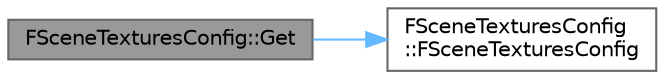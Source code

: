 digraph "FSceneTexturesConfig::Get"
{
 // INTERACTIVE_SVG=YES
 // LATEX_PDF_SIZE
  bgcolor="transparent";
  edge [fontname=Helvetica,fontsize=10,labelfontname=Helvetica,labelfontsize=10];
  node [fontname=Helvetica,fontsize=10,shape=box,height=0.2,width=0.4];
  rankdir="LR";
  Node1 [id="Node000001",label="FSceneTexturesConfig::Get",height=0.2,width=0.4,color="gray40", fillcolor="grey60", style="filled", fontcolor="black",tooltip=" "];
  Node1 -> Node2 [id="edge1_Node000001_Node000002",color="steelblue1",style="solid",tooltip=" "];
  Node2 [id="Node000002",label="FSceneTexturesConfig\l::FSceneTexturesConfig",height=0.2,width=0.4,color="grey40", fillcolor="white", style="filled",URL="$d9/d3e/structFSceneTexturesConfig.html#a0851c8e33f172334355ed32667f0d50f",tooltip=" "];
}
